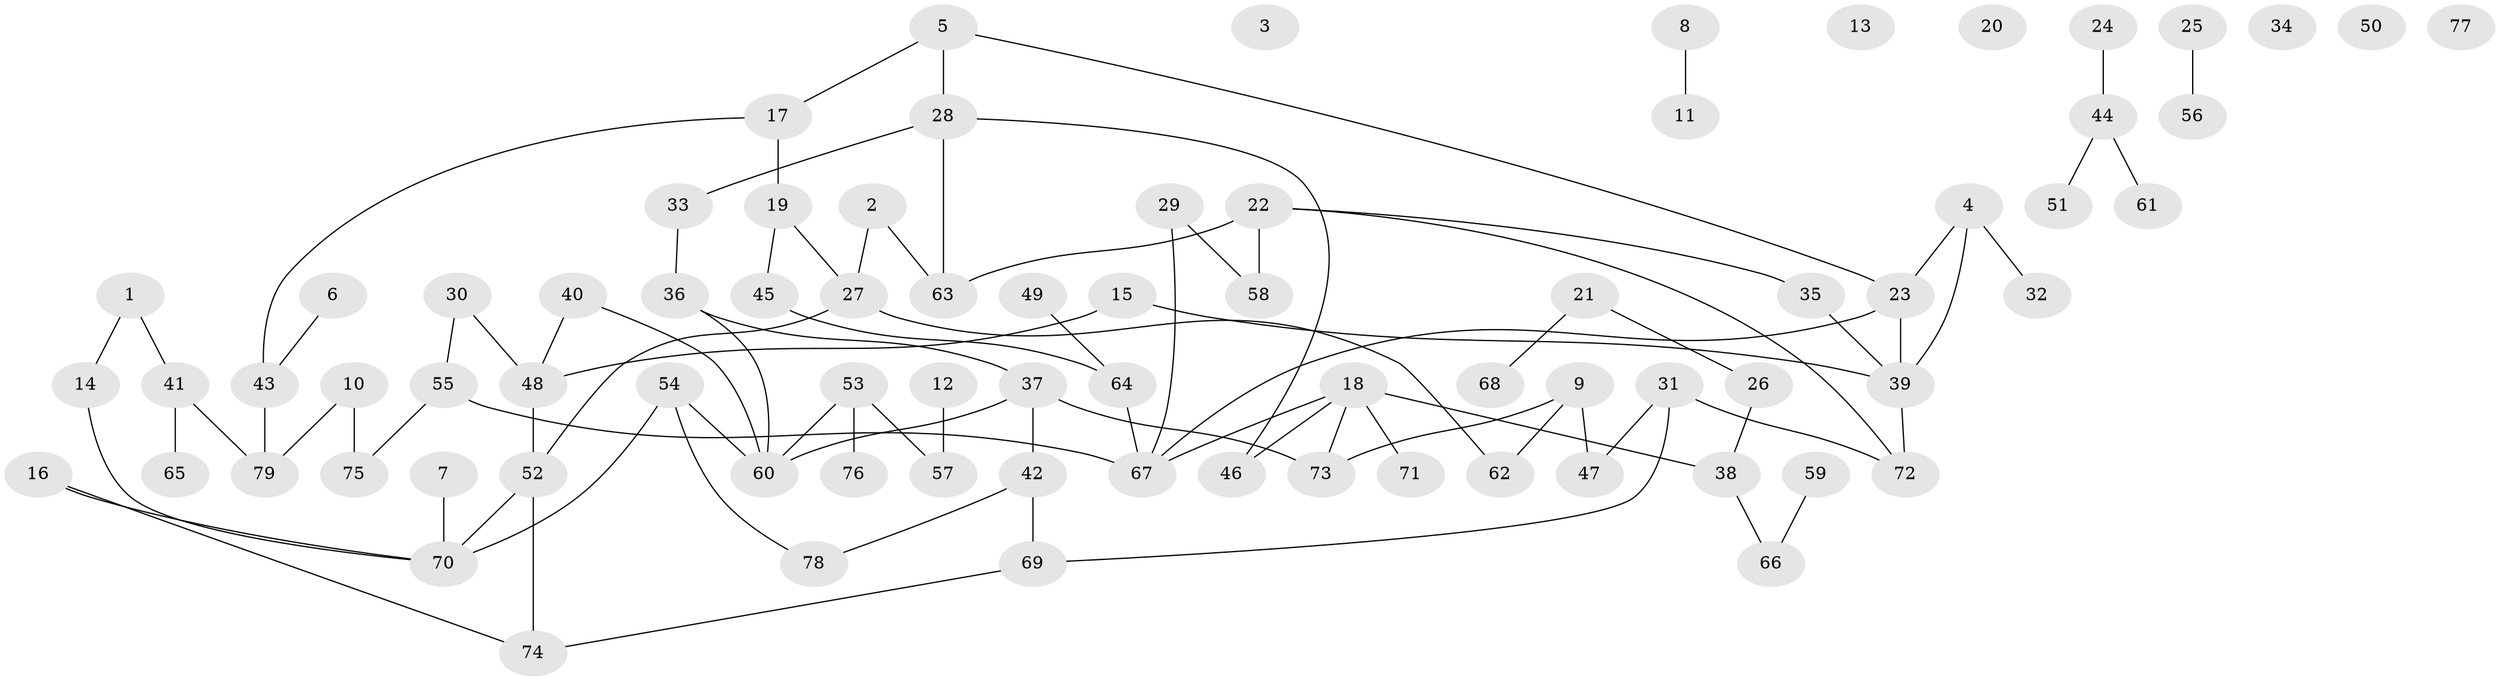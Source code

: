 // coarse degree distribution, {2: 0.20833333333333334, 3: 0.3125, 4: 0.25, 1: 0.20833333333333334, 5: 0.020833333333333332}
// Generated by graph-tools (version 1.1) at 2025/35/03/04/25 23:35:52]
// undirected, 79 vertices, 90 edges
graph export_dot {
  node [color=gray90,style=filled];
  1;
  2;
  3;
  4;
  5;
  6;
  7;
  8;
  9;
  10;
  11;
  12;
  13;
  14;
  15;
  16;
  17;
  18;
  19;
  20;
  21;
  22;
  23;
  24;
  25;
  26;
  27;
  28;
  29;
  30;
  31;
  32;
  33;
  34;
  35;
  36;
  37;
  38;
  39;
  40;
  41;
  42;
  43;
  44;
  45;
  46;
  47;
  48;
  49;
  50;
  51;
  52;
  53;
  54;
  55;
  56;
  57;
  58;
  59;
  60;
  61;
  62;
  63;
  64;
  65;
  66;
  67;
  68;
  69;
  70;
  71;
  72;
  73;
  74;
  75;
  76;
  77;
  78;
  79;
  1 -- 14;
  1 -- 41;
  2 -- 27;
  2 -- 63;
  4 -- 23;
  4 -- 32;
  4 -- 39;
  5 -- 17;
  5 -- 23;
  5 -- 28;
  6 -- 43;
  7 -- 70;
  8 -- 11;
  9 -- 47;
  9 -- 62;
  9 -- 73;
  10 -- 75;
  10 -- 79;
  12 -- 57;
  14 -- 70;
  15 -- 39;
  15 -- 48;
  16 -- 70;
  16 -- 74;
  17 -- 19;
  17 -- 43;
  18 -- 38;
  18 -- 46;
  18 -- 67;
  18 -- 71;
  18 -- 73;
  19 -- 27;
  19 -- 45;
  21 -- 26;
  21 -- 68;
  22 -- 35;
  22 -- 58;
  22 -- 63;
  22 -- 72;
  23 -- 39;
  23 -- 67;
  24 -- 44;
  25 -- 56;
  26 -- 38;
  27 -- 52;
  27 -- 62;
  28 -- 33;
  28 -- 46;
  28 -- 63;
  29 -- 58;
  29 -- 67;
  30 -- 48;
  30 -- 55;
  31 -- 47;
  31 -- 69;
  31 -- 72;
  33 -- 36;
  35 -- 39;
  36 -- 37;
  36 -- 60;
  37 -- 42;
  37 -- 60;
  37 -- 73;
  38 -- 66;
  39 -- 72;
  40 -- 48;
  40 -- 60;
  41 -- 65;
  41 -- 79;
  42 -- 69;
  42 -- 78;
  43 -- 79;
  44 -- 51;
  44 -- 61;
  45 -- 64;
  48 -- 52;
  49 -- 64;
  52 -- 70;
  52 -- 74;
  53 -- 57;
  53 -- 60;
  53 -- 76;
  54 -- 60;
  54 -- 70;
  54 -- 78;
  55 -- 67;
  55 -- 75;
  59 -- 66;
  64 -- 67;
  69 -- 74;
}
